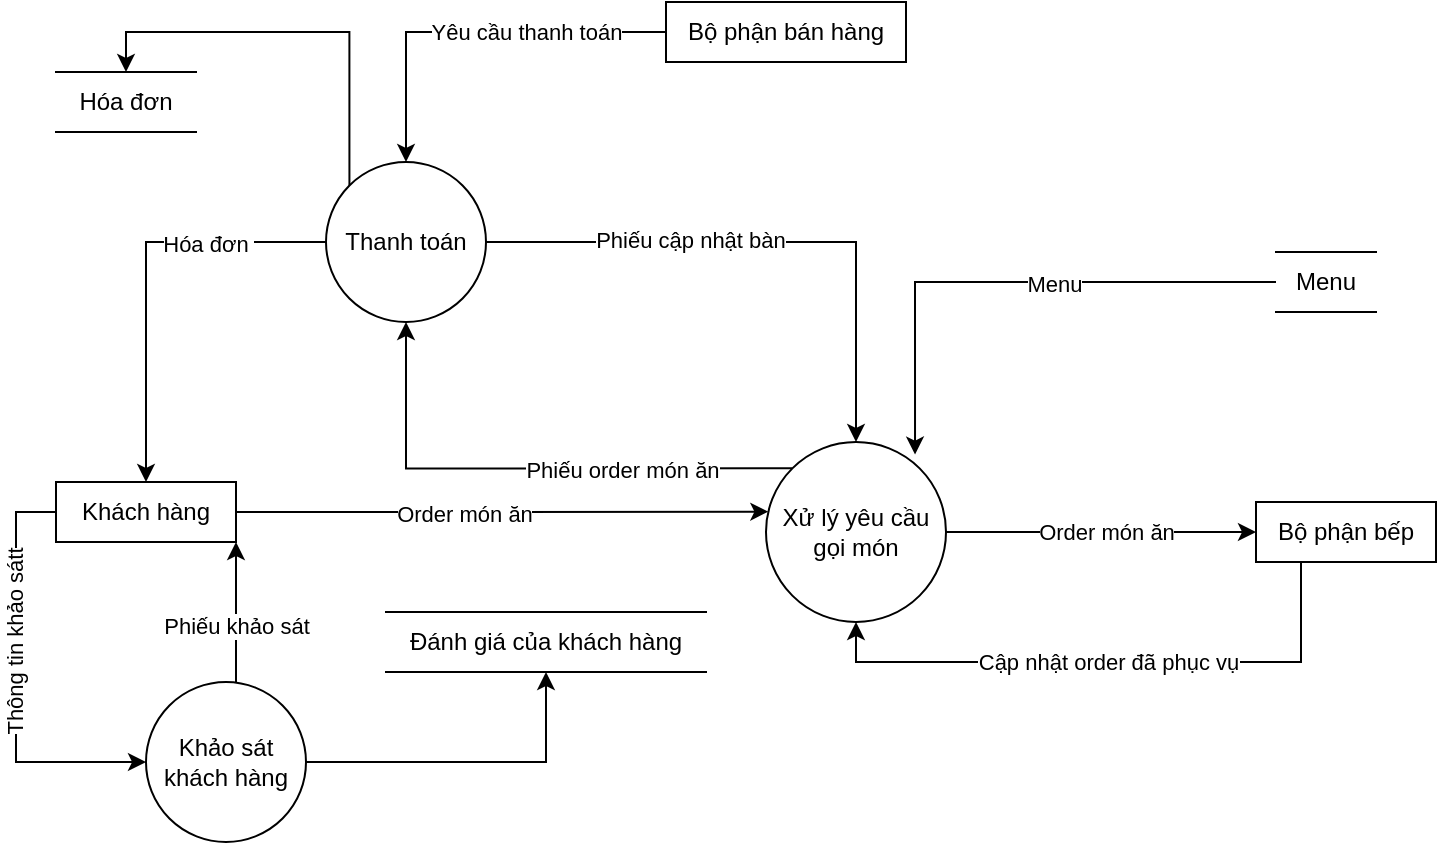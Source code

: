 <mxfile version="20.5.3" type="github">
  <diagram id="8i2hMt9T6_M_c2DQIrGC" name="Page-1">
    <mxGraphModel dx="1173" dy="728" grid="1" gridSize="10" guides="1" tooltips="1" connect="1" arrows="1" fold="1" page="1" pageScale="1" pageWidth="850" pageHeight="1100" math="0" shadow="0">
      <root>
        <mxCell id="0" />
        <mxCell id="1" parent="0" />
        <mxCell id="z4NaJZKq29_0B0SyOhtZ-7" style="edgeStyle=orthogonalEdgeStyle;rounded=0;orthogonalLoop=1;jettySize=auto;html=1;entryX=0;entryY=0.5;entryDx=0;entryDy=0;" edge="1" parent="1" source="z4NaJZKq29_0B0SyOhtZ-1" target="z4NaJZKq29_0B0SyOhtZ-6">
          <mxGeometry relative="1" as="geometry" />
        </mxCell>
        <mxCell id="z4NaJZKq29_0B0SyOhtZ-8" value="Order món ăn" style="edgeLabel;html=1;align=center;verticalAlign=middle;resizable=0;points=[];" vertex="1" connectable="0" parent="z4NaJZKq29_0B0SyOhtZ-7">
          <mxGeometry x="0.195" y="-1" relative="1" as="geometry">
            <mxPoint x="-13" y="-1" as="offset" />
          </mxGeometry>
        </mxCell>
        <mxCell id="z4NaJZKq29_0B0SyOhtZ-17" style="edgeStyle=orthogonalEdgeStyle;rounded=0;orthogonalLoop=1;jettySize=auto;html=1;exitX=0;exitY=0;exitDx=0;exitDy=0;entryX=0.5;entryY=1;entryDx=0;entryDy=0;" edge="1" parent="1" source="z4NaJZKq29_0B0SyOhtZ-1" target="z4NaJZKq29_0B0SyOhtZ-11">
          <mxGeometry relative="1" as="geometry" />
        </mxCell>
        <mxCell id="z4NaJZKq29_0B0SyOhtZ-18" value="Phiếu order món ăn" style="edgeLabel;html=1;align=center;verticalAlign=middle;resizable=0;points=[];" vertex="1" connectable="0" parent="z4NaJZKq29_0B0SyOhtZ-17">
          <mxGeometry x="-0.357" y="1" relative="1" as="geometry">
            <mxPoint as="offset" />
          </mxGeometry>
        </mxCell>
        <mxCell id="z4NaJZKq29_0B0SyOhtZ-1" value="Xử lý yêu cầu gọi món" style="ellipse;whiteSpace=wrap;html=1;aspect=fixed;" vertex="1" parent="1">
          <mxGeometry x="460" y="270" width="90" height="90" as="geometry" />
        </mxCell>
        <mxCell id="z4NaJZKq29_0B0SyOhtZ-4" style="edgeStyle=orthogonalEdgeStyle;rounded=0;orthogonalLoop=1;jettySize=auto;html=1;entryX=0.828;entryY=0.07;entryDx=0;entryDy=0;entryPerimeter=0;" edge="1" parent="1" source="z4NaJZKq29_0B0SyOhtZ-2" target="z4NaJZKq29_0B0SyOhtZ-1">
          <mxGeometry relative="1" as="geometry" />
        </mxCell>
        <mxCell id="z4NaJZKq29_0B0SyOhtZ-5" value="Menu" style="edgeLabel;html=1;align=center;verticalAlign=middle;resizable=0;points=[];" vertex="1" connectable="0" parent="z4NaJZKq29_0B0SyOhtZ-4">
          <mxGeometry x="-0.169" y="1" relative="1" as="geometry">
            <mxPoint as="offset" />
          </mxGeometry>
        </mxCell>
        <mxCell id="z4NaJZKq29_0B0SyOhtZ-2" value="Menu" style="shape=partialRectangle;whiteSpace=wrap;html=1;left=0;right=0;fillColor=none;" vertex="1" parent="1">
          <mxGeometry x="715" y="175" width="50" height="30" as="geometry" />
        </mxCell>
        <mxCell id="z4NaJZKq29_0B0SyOhtZ-9" style="edgeStyle=orthogonalEdgeStyle;rounded=0;orthogonalLoop=1;jettySize=auto;html=1;exitX=0.25;exitY=1;exitDx=0;exitDy=0;entryX=0.5;entryY=1;entryDx=0;entryDy=0;" edge="1" parent="1" source="z4NaJZKq29_0B0SyOhtZ-6" target="z4NaJZKq29_0B0SyOhtZ-1">
          <mxGeometry relative="1" as="geometry" />
        </mxCell>
        <mxCell id="z4NaJZKq29_0B0SyOhtZ-10" value="Cập nhật order đã phục vụ" style="edgeLabel;html=1;align=center;verticalAlign=middle;resizable=0;points=[];" vertex="1" connectable="0" parent="z4NaJZKq29_0B0SyOhtZ-9">
          <mxGeometry x="-0.057" relative="1" as="geometry">
            <mxPoint x="-9" as="offset" />
          </mxGeometry>
        </mxCell>
        <mxCell id="z4NaJZKq29_0B0SyOhtZ-6" value="Bộ phận bếp" style="rounded=0;whiteSpace=wrap;html=1;" vertex="1" parent="1">
          <mxGeometry x="705" y="300" width="90" height="30" as="geometry" />
        </mxCell>
        <mxCell id="z4NaJZKq29_0B0SyOhtZ-15" style="edgeStyle=orthogonalEdgeStyle;rounded=0;orthogonalLoop=1;jettySize=auto;html=1;entryX=0.5;entryY=0;entryDx=0;entryDy=0;" edge="1" parent="1" source="z4NaJZKq29_0B0SyOhtZ-11" target="z4NaJZKq29_0B0SyOhtZ-1">
          <mxGeometry relative="1" as="geometry" />
        </mxCell>
        <mxCell id="z4NaJZKq29_0B0SyOhtZ-16" value="Phiếu cập nhật bàn" style="edgeLabel;html=1;align=center;verticalAlign=middle;resizable=0;points=[];" vertex="1" connectable="0" parent="z4NaJZKq29_0B0SyOhtZ-15">
          <mxGeometry x="-0.287" y="1" relative="1" as="geometry">
            <mxPoint as="offset" />
          </mxGeometry>
        </mxCell>
        <mxCell id="z4NaJZKq29_0B0SyOhtZ-20" style="edgeStyle=orthogonalEdgeStyle;rounded=0;orthogonalLoop=1;jettySize=auto;html=1;exitX=0;exitY=0;exitDx=0;exitDy=0;entryX=0.5;entryY=0;entryDx=0;entryDy=0;" edge="1" parent="1" source="z4NaJZKq29_0B0SyOhtZ-11" target="z4NaJZKq29_0B0SyOhtZ-19">
          <mxGeometry relative="1" as="geometry">
            <Array as="points">
              <mxPoint x="252" y="65" />
              <mxPoint x="140" y="65" />
            </Array>
          </mxGeometry>
        </mxCell>
        <mxCell id="z4NaJZKq29_0B0SyOhtZ-22" style="edgeStyle=orthogonalEdgeStyle;rounded=0;orthogonalLoop=1;jettySize=auto;html=1;entryX=0.5;entryY=0;entryDx=0;entryDy=0;" edge="1" parent="1" source="z4NaJZKq29_0B0SyOhtZ-11" target="z4NaJZKq29_0B0SyOhtZ-21">
          <mxGeometry relative="1" as="geometry" />
        </mxCell>
        <mxCell id="z4NaJZKq29_0B0SyOhtZ-23" value="Hóa đơn&amp;nbsp;" style="edgeLabel;html=1;align=center;verticalAlign=middle;resizable=0;points=[];" vertex="1" connectable="0" parent="z4NaJZKq29_0B0SyOhtZ-22">
          <mxGeometry x="-0.434" y="1" relative="1" as="geometry">
            <mxPoint as="offset" />
          </mxGeometry>
        </mxCell>
        <mxCell id="z4NaJZKq29_0B0SyOhtZ-11" value="Thanh toán" style="ellipse;whiteSpace=wrap;html=1;aspect=fixed;" vertex="1" parent="1">
          <mxGeometry x="240" y="130" width="80" height="80" as="geometry" />
        </mxCell>
        <mxCell id="z4NaJZKq29_0B0SyOhtZ-13" style="edgeStyle=orthogonalEdgeStyle;rounded=0;orthogonalLoop=1;jettySize=auto;html=1;entryX=0.5;entryY=0;entryDx=0;entryDy=0;" edge="1" parent="1" source="z4NaJZKq29_0B0SyOhtZ-12" target="z4NaJZKq29_0B0SyOhtZ-11">
          <mxGeometry relative="1" as="geometry" />
        </mxCell>
        <mxCell id="z4NaJZKq29_0B0SyOhtZ-14" value="Yêu cầu thanh toán" style="edgeLabel;html=1;align=center;verticalAlign=middle;resizable=0;points=[];" vertex="1" connectable="0" parent="z4NaJZKq29_0B0SyOhtZ-13">
          <mxGeometry x="-0.032" y="3" relative="1" as="geometry">
            <mxPoint x="24" y="-3" as="offset" />
          </mxGeometry>
        </mxCell>
        <mxCell id="z4NaJZKq29_0B0SyOhtZ-12" value="Bộ phận bán hàng" style="rounded=0;whiteSpace=wrap;html=1;" vertex="1" parent="1">
          <mxGeometry x="410" y="50" width="120" height="30" as="geometry" />
        </mxCell>
        <mxCell id="z4NaJZKq29_0B0SyOhtZ-19" value="Hóa đơn" style="shape=partialRectangle;whiteSpace=wrap;html=1;left=0;right=0;fillColor=none;" vertex="1" parent="1">
          <mxGeometry x="105" y="85" width="70" height="30" as="geometry" />
        </mxCell>
        <mxCell id="z4NaJZKq29_0B0SyOhtZ-24" style="edgeStyle=orthogonalEdgeStyle;rounded=0;orthogonalLoop=1;jettySize=auto;html=1;entryX=0.013;entryY=0.387;entryDx=0;entryDy=0;entryPerimeter=0;" edge="1" parent="1" source="z4NaJZKq29_0B0SyOhtZ-21" target="z4NaJZKq29_0B0SyOhtZ-1">
          <mxGeometry relative="1" as="geometry" />
        </mxCell>
        <mxCell id="z4NaJZKq29_0B0SyOhtZ-25" value="Order món ăn" style="edgeLabel;html=1;align=center;verticalAlign=middle;resizable=0;points=[];" vertex="1" connectable="0" parent="z4NaJZKq29_0B0SyOhtZ-24">
          <mxGeometry x="-0.14" y="-1" relative="1" as="geometry">
            <mxPoint x="-1" as="offset" />
          </mxGeometry>
        </mxCell>
        <mxCell id="z4NaJZKq29_0B0SyOhtZ-27" style="edgeStyle=orthogonalEdgeStyle;rounded=0;orthogonalLoop=1;jettySize=auto;html=1;entryX=0;entryY=0.5;entryDx=0;entryDy=0;exitX=0;exitY=0.5;exitDx=0;exitDy=0;" edge="1" parent="1" source="z4NaJZKq29_0B0SyOhtZ-21" target="z4NaJZKq29_0B0SyOhtZ-26">
          <mxGeometry relative="1" as="geometry" />
        </mxCell>
        <mxCell id="z4NaJZKq29_0B0SyOhtZ-28" value="Thông tin khảo sátt" style="edgeLabel;html=1;align=center;verticalAlign=middle;resizable=0;points=[];rotation=-90;" vertex="1" connectable="0" parent="z4NaJZKq29_0B0SyOhtZ-27">
          <mxGeometry x="-0.392" y="-1" relative="1" as="geometry">
            <mxPoint y="21" as="offset" />
          </mxGeometry>
        </mxCell>
        <mxCell id="z4NaJZKq29_0B0SyOhtZ-21" value="Khách hàng" style="rounded=0;whiteSpace=wrap;html=1;" vertex="1" parent="1">
          <mxGeometry x="105" y="290" width="90" height="30" as="geometry" />
        </mxCell>
        <mxCell id="z4NaJZKq29_0B0SyOhtZ-31" style="edgeStyle=orthogonalEdgeStyle;rounded=0;orthogonalLoop=1;jettySize=auto;html=1;entryX=1;entryY=1;entryDx=0;entryDy=0;" edge="1" parent="1" source="z4NaJZKq29_0B0SyOhtZ-26" target="z4NaJZKq29_0B0SyOhtZ-21">
          <mxGeometry relative="1" as="geometry">
            <Array as="points">
              <mxPoint x="195" y="370" />
              <mxPoint x="195" y="370" />
            </Array>
          </mxGeometry>
        </mxCell>
        <mxCell id="z4NaJZKq29_0B0SyOhtZ-33" value="Phiếu khảo sát" style="edgeLabel;html=1;align=center;verticalAlign=middle;resizable=0;points=[];" vertex="1" connectable="0" parent="z4NaJZKq29_0B0SyOhtZ-31">
          <mxGeometry x="-0.17" relative="1" as="geometry">
            <mxPoint as="offset" />
          </mxGeometry>
        </mxCell>
        <mxCell id="z4NaJZKq29_0B0SyOhtZ-35" style="edgeStyle=orthogonalEdgeStyle;rounded=0;orthogonalLoop=1;jettySize=auto;html=1;entryX=0.5;entryY=1;entryDx=0;entryDy=0;" edge="1" parent="1" source="z4NaJZKq29_0B0SyOhtZ-26" target="z4NaJZKq29_0B0SyOhtZ-34">
          <mxGeometry relative="1" as="geometry" />
        </mxCell>
        <mxCell id="z4NaJZKq29_0B0SyOhtZ-26" value="Khảo sát khách hàng" style="ellipse;whiteSpace=wrap;html=1;aspect=fixed;" vertex="1" parent="1">
          <mxGeometry x="150" y="390" width="80" height="80" as="geometry" />
        </mxCell>
        <mxCell id="z4NaJZKq29_0B0SyOhtZ-34" value="Đánh giá của khách hàng" style="shape=partialRectangle;whiteSpace=wrap;html=1;left=0;right=0;fillColor=none;" vertex="1" parent="1">
          <mxGeometry x="270" y="355" width="160" height="30" as="geometry" />
        </mxCell>
      </root>
    </mxGraphModel>
  </diagram>
</mxfile>
